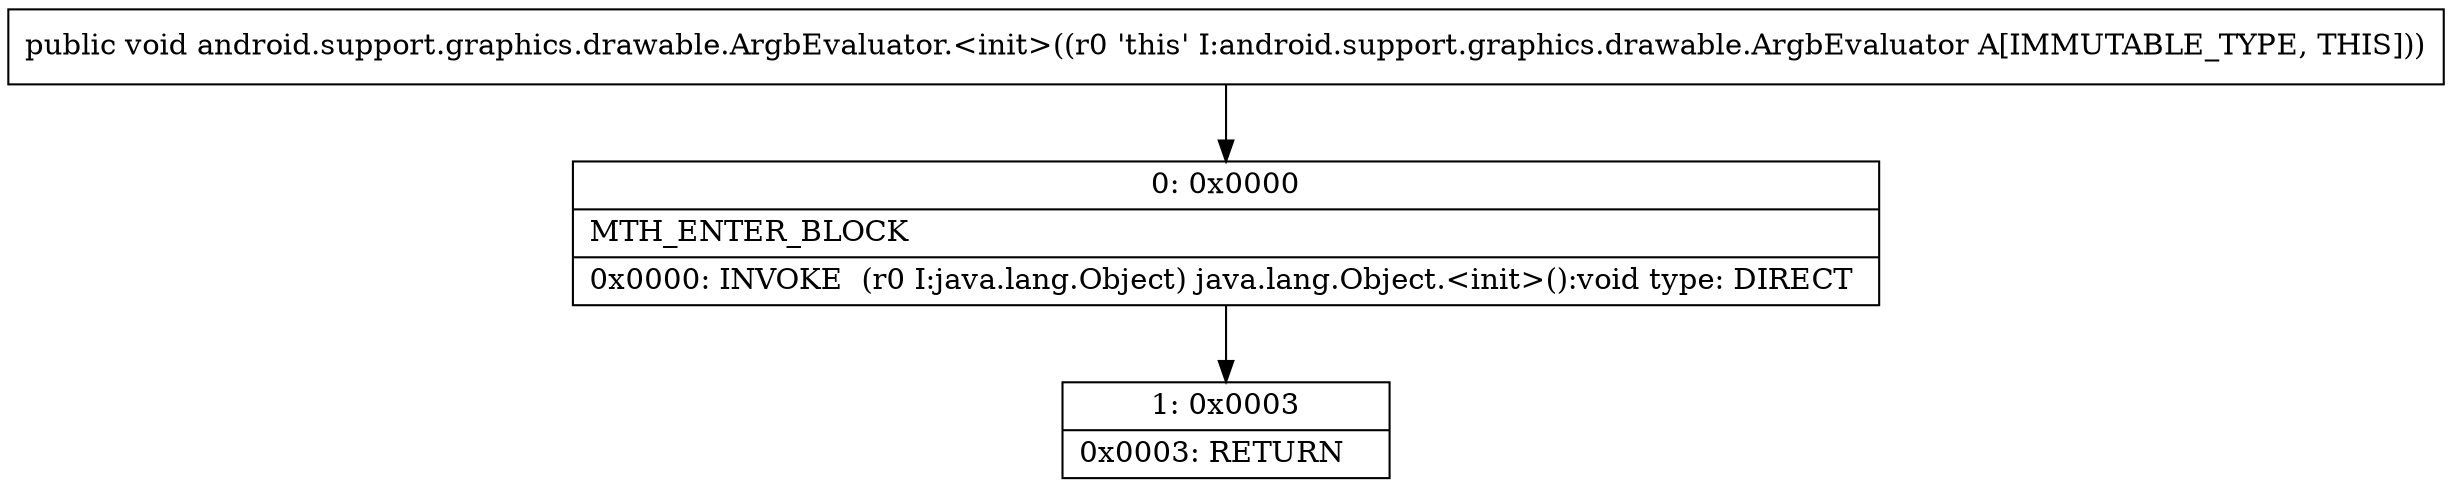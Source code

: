 digraph "CFG forandroid.support.graphics.drawable.ArgbEvaluator.\<init\>()V" {
Node_0 [shape=record,label="{0\:\ 0x0000|MTH_ENTER_BLOCK\l|0x0000: INVOKE  (r0 I:java.lang.Object) java.lang.Object.\<init\>():void type: DIRECT \l}"];
Node_1 [shape=record,label="{1\:\ 0x0003|0x0003: RETURN   \l}"];
MethodNode[shape=record,label="{public void android.support.graphics.drawable.ArgbEvaluator.\<init\>((r0 'this' I:android.support.graphics.drawable.ArgbEvaluator A[IMMUTABLE_TYPE, THIS])) }"];
MethodNode -> Node_0;
Node_0 -> Node_1;
}

